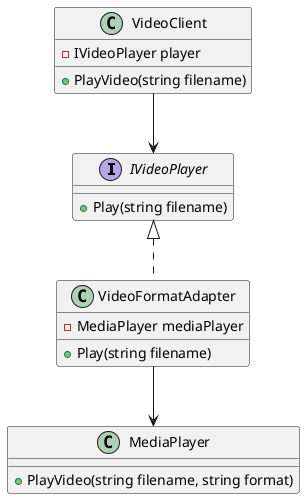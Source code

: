 @startuml
interface IVideoPlayer {
    +Play(string filename)
}

class MediaPlayer {
    +PlayVideo(string filename, string format)
}

class VideoFormatAdapter implements IVideoPlayer {
    -MediaPlayer mediaPlayer
    +Play(string filename)
}

class VideoClient {
    -IVideoPlayer player
    +PlayVideo(string filename)
}

VideoFormatAdapter --> MediaPlayer
VideoClient --> IVideoPlayer
@enduml
